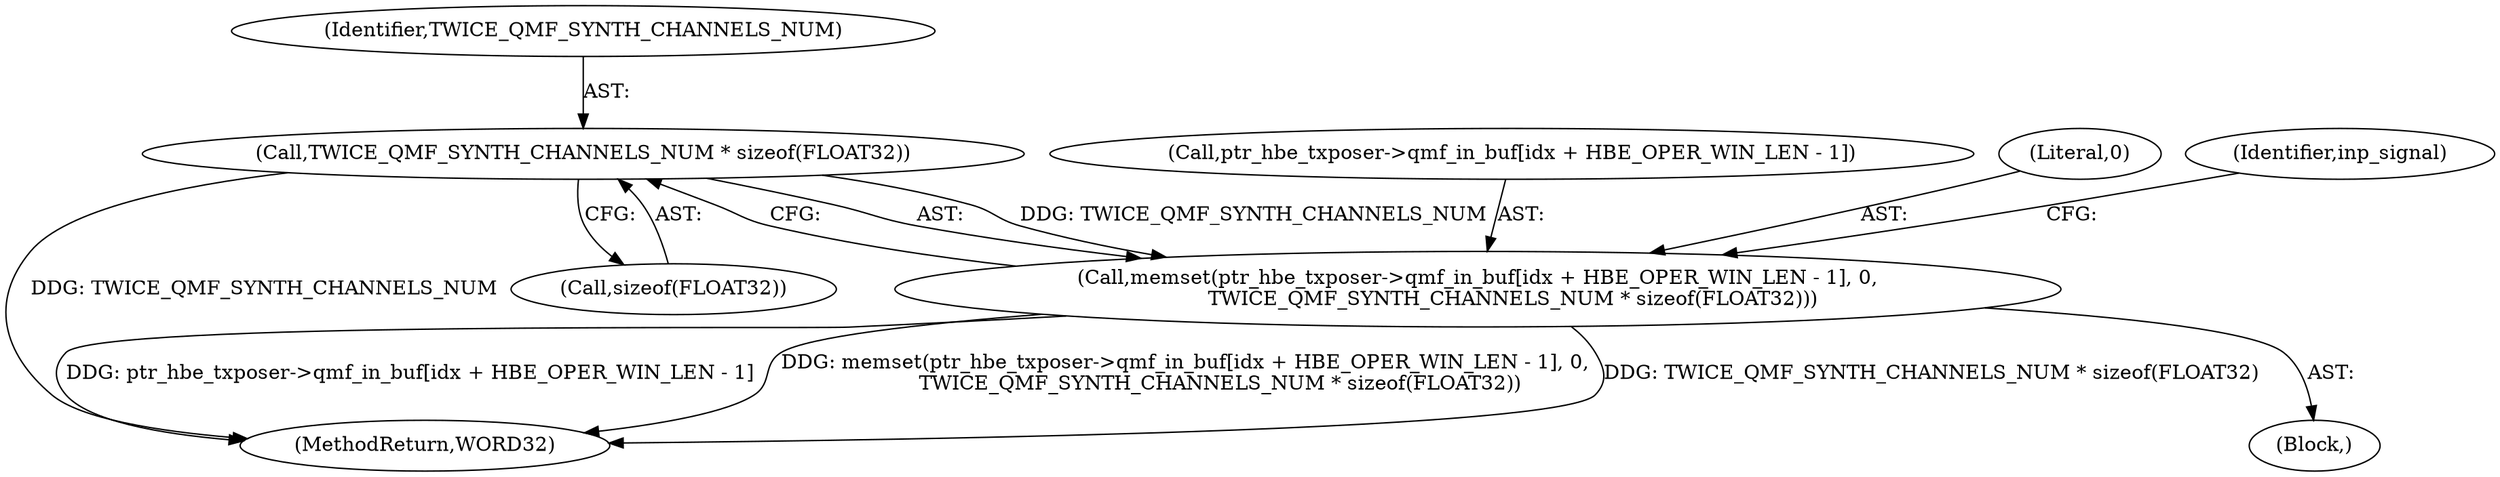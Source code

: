 digraph "0_Android_04e8cd58f075bec5892e369c8deebca9c67e855c_2@API" {
"1000173" [label="(Call,TWICE_QMF_SYNTH_CHANNELS_NUM * sizeof(FLOAT32))"];
"1000162" [label="(Call,memset(ptr_hbe_txposer->qmf_in_buf[idx + HBE_OPER_WIN_LEN - 1], 0,\n           TWICE_QMF_SYNTH_CHANNELS_NUM * sizeof(FLOAT32)))"];
"1000581" [label="(MethodReturn,WORD32)"];
"1000174" [label="(Identifier,TWICE_QMF_SYNTH_CHANNELS_NUM)"];
"1000131" [label="(Block,)"];
"1000175" [label="(Call,sizeof(FLOAT32))"];
"1000173" [label="(Call,TWICE_QMF_SYNTH_CHANNELS_NUM * sizeof(FLOAT32))"];
"1000163" [label="(Call,ptr_hbe_txposer->qmf_in_buf[idx + HBE_OPER_WIN_LEN - 1])"];
"1000162" [label="(Call,memset(ptr_hbe_txposer->qmf_in_buf[idx + HBE_OPER_WIN_LEN - 1], 0,\n           TWICE_QMF_SYNTH_CHANNELS_NUM * sizeof(FLOAT32)))"];
"1000172" [label="(Literal,0)"];
"1000178" [label="(Identifier,inp_signal)"];
"1000173" -> "1000162"  [label="AST: "];
"1000173" -> "1000175"  [label="CFG: "];
"1000174" -> "1000173"  [label="AST: "];
"1000175" -> "1000173"  [label="AST: "];
"1000162" -> "1000173"  [label="CFG: "];
"1000173" -> "1000581"  [label="DDG: TWICE_QMF_SYNTH_CHANNELS_NUM"];
"1000173" -> "1000162"  [label="DDG: TWICE_QMF_SYNTH_CHANNELS_NUM"];
"1000162" -> "1000131"  [label="AST: "];
"1000163" -> "1000162"  [label="AST: "];
"1000172" -> "1000162"  [label="AST: "];
"1000178" -> "1000162"  [label="CFG: "];
"1000162" -> "1000581"  [label="DDG: TWICE_QMF_SYNTH_CHANNELS_NUM * sizeof(FLOAT32)"];
"1000162" -> "1000581"  [label="DDG: ptr_hbe_txposer->qmf_in_buf[idx + HBE_OPER_WIN_LEN - 1]"];
"1000162" -> "1000581"  [label="DDG: memset(ptr_hbe_txposer->qmf_in_buf[idx + HBE_OPER_WIN_LEN - 1], 0,\n           TWICE_QMF_SYNTH_CHANNELS_NUM * sizeof(FLOAT32))"];
}
